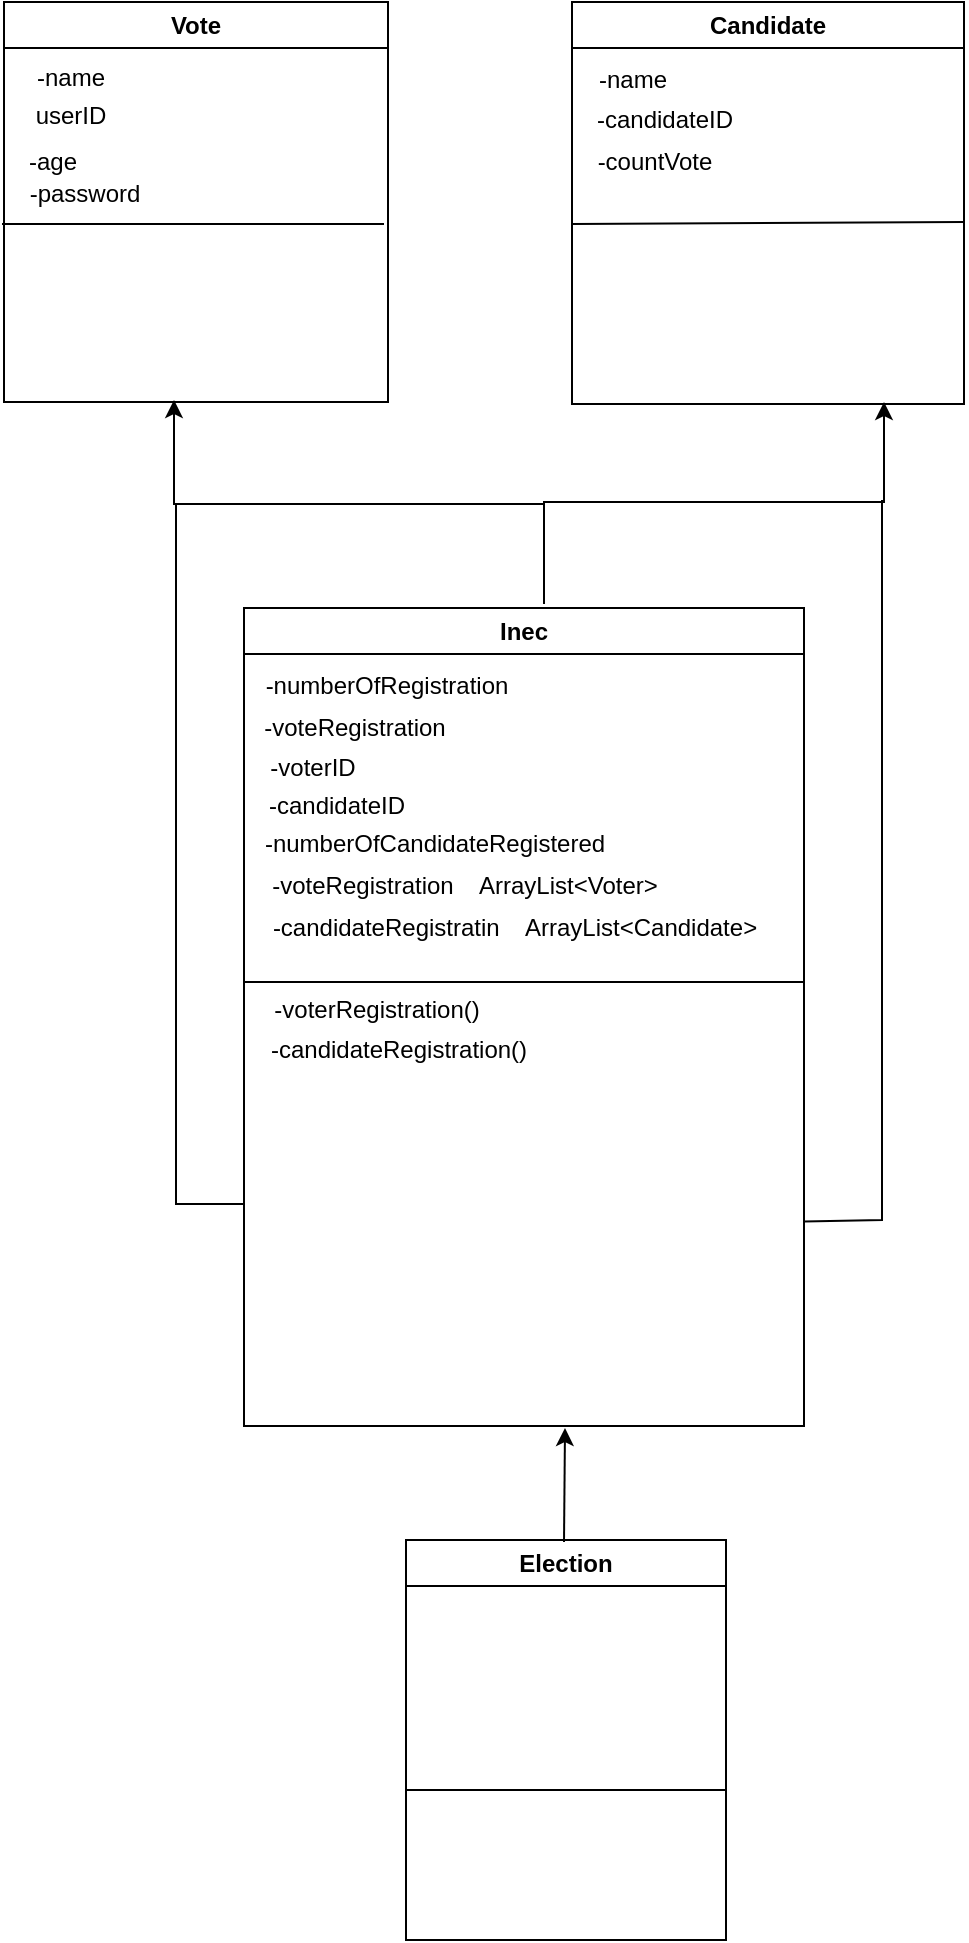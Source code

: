 <mxfile version="25.0.1">
  <diagram name="Page-1" id="uhRgSy8MNYvzWCT_v4EA">
    <mxGraphModel dx="1290" dy="621" grid="1" gridSize="10" guides="1" tooltips="1" connect="1" arrows="1" fold="1" page="1" pageScale="1" pageWidth="850" pageHeight="1100" math="0" shadow="0">
      <root>
        <mxCell id="0" />
        <mxCell id="1" parent="0" />
        <mxCell id="ujKQxyjkaApGMPCNpli_-1" value="Vote" style="swimlane;whiteSpace=wrap;html=1;startSize=23;" parent="1" vertex="1">
          <mxGeometry x="200" y="170" width="192" height="200" as="geometry" />
        </mxCell>
        <mxCell id="YSKjW9QsskC6ZYnmGTx8-3" value="-password" style="text;html=1;align=center;verticalAlign=middle;resizable=0;points=[];autosize=1;strokeColor=none;fillColor=none;" parent="ujKQxyjkaApGMPCNpli_-1" vertex="1">
          <mxGeometry y="81" width="80" height="30" as="geometry" />
        </mxCell>
        <mxCell id="ujKQxyjkaApGMPCNpli_-4" value="-age" style="text;html=1;align=center;verticalAlign=middle;resizable=0;points=[];autosize=1;strokeColor=none;fillColor=none;" parent="ujKQxyjkaApGMPCNpli_-1" vertex="1">
          <mxGeometry x="-1" y="65" width="50" height="30" as="geometry" />
        </mxCell>
        <mxCell id="ujKQxyjkaApGMPCNpli_-3" value="userID" style="text;html=1;align=center;verticalAlign=middle;resizable=0;points=[];autosize=1;strokeColor=none;fillColor=none;" parent="ujKQxyjkaApGMPCNpli_-1" vertex="1">
          <mxGeometry x="3" y="42" width="60" height="30" as="geometry" />
        </mxCell>
        <mxCell id="ujKQxyjkaApGMPCNpli_-2" value="-name" style="text;html=1;align=center;verticalAlign=middle;resizable=0;points=[];autosize=1;strokeColor=none;fillColor=none;" parent="ujKQxyjkaApGMPCNpli_-1" vertex="1">
          <mxGeometry x="3" y="23" width="60" height="30" as="geometry" />
        </mxCell>
        <mxCell id="ujKQxyjkaApGMPCNpli_-5" value="" style="endArrow=none;html=1;rounded=0;" parent="ujKQxyjkaApGMPCNpli_-1" edge="1">
          <mxGeometry width="50" height="50" relative="1" as="geometry">
            <mxPoint x="-1" y="111" as="sourcePoint" />
            <mxPoint x="190" y="111" as="targetPoint" />
          </mxGeometry>
        </mxCell>
        <mxCell id="ujKQxyjkaApGMPCNpli_-8" value="Candidate" style="swimlane;whiteSpace=wrap;html=1;" parent="1" vertex="1">
          <mxGeometry x="484" y="170" width="196" height="201" as="geometry" />
        </mxCell>
        <mxCell id="YSKjW9QsskC6ZYnmGTx8-7" value="" style="endArrow=none;html=1;rounded=0;" parent="ujKQxyjkaApGMPCNpli_-8" edge="1">
          <mxGeometry width="50" height="50" relative="1" as="geometry">
            <mxPoint y="111" as="sourcePoint" />
            <mxPoint x="196" y="110" as="targetPoint" />
          </mxGeometry>
        </mxCell>
        <mxCell id="YSKjW9QsskC6ZYnmGTx8-6" value="Inec" style="swimlane;whiteSpace=wrap;html=1;startSize=23;" parent="1" vertex="1">
          <mxGeometry x="320" y="473" width="280" height="409" as="geometry" />
        </mxCell>
        <mxCell id="YSKjW9QsskC6ZYnmGTx8-21" value="" style="endArrow=none;html=1;rounded=0;" parent="YSKjW9QsskC6ZYnmGTx8-6" edge="1">
          <mxGeometry width="50" height="50" relative="1" as="geometry">
            <mxPoint x="-0.5" y="187" as="sourcePoint" />
            <mxPoint x="280" y="187" as="targetPoint" />
          </mxGeometry>
        </mxCell>
        <mxCell id="J7cfStO0mkX40FQBruFq-1" value="-numberOfRegistration" style="text;html=1;align=center;verticalAlign=middle;resizable=0;points=[];autosize=1;strokeColor=none;fillColor=none;" vertex="1" parent="YSKjW9QsskC6ZYnmGTx8-6">
          <mxGeometry x="1" y="24" width="140" height="30" as="geometry" />
        </mxCell>
        <mxCell id="YSKjW9QsskC6ZYnmGTx8-8" value="" style="endArrow=classic;html=1;rounded=0;" parent="1" edge="1">
          <mxGeometry width="50" height="50" relative="1" as="geometry">
            <mxPoint x="470" y="471" as="sourcePoint" />
            <mxPoint x="640" y="370" as="targetPoint" />
            <Array as="points">
              <mxPoint x="470" y="420" />
              <mxPoint x="640" y="420" />
            </Array>
          </mxGeometry>
        </mxCell>
        <mxCell id="YSKjW9QsskC6ZYnmGTx8-9" value="" style="endArrow=classic;html=1;rounded=0;" parent="1" edge="1">
          <mxGeometry width="50" height="50" relative="1" as="geometry">
            <mxPoint x="470" y="421" as="sourcePoint" />
            <mxPoint x="285" y="369" as="targetPoint" />
            <Array as="points">
              <mxPoint x="285" y="421" />
            </Array>
          </mxGeometry>
        </mxCell>
        <mxCell id="YSKjW9QsskC6ZYnmGTx8-10" value="Election" style="swimlane;whiteSpace=wrap;html=1;" parent="1" vertex="1">
          <mxGeometry x="401" y="939" width="160" height="200" as="geometry" />
        </mxCell>
        <mxCell id="YSKjW9QsskC6ZYnmGTx8-22" value="" style="endArrow=none;html=1;rounded=0;" parent="YSKjW9QsskC6ZYnmGTx8-10" edge="1">
          <mxGeometry width="50" height="50" relative="1" as="geometry">
            <mxPoint y="125" as="sourcePoint" />
            <mxPoint x="160" y="125" as="targetPoint" />
          </mxGeometry>
        </mxCell>
        <mxCell id="YSKjW9QsskC6ZYnmGTx8-14" value="" style="endArrow=none;html=1;rounded=0;exitX=1;exitY=0.75;exitDx=0;exitDy=0;" parent="1" edge="1" source="YSKjW9QsskC6ZYnmGTx8-6">
          <mxGeometry width="50" height="50" relative="1" as="geometry">
            <mxPoint x="549" y="779" as="sourcePoint" />
            <mxPoint x="639" y="419" as="targetPoint" />
            <Array as="points">
              <mxPoint x="639" y="779" />
            </Array>
          </mxGeometry>
        </mxCell>
        <mxCell id="YSKjW9QsskC6ZYnmGTx8-15" value="" style="endArrow=none;html=1;rounded=0;" parent="1" edge="1">
          <mxGeometry width="50" height="50" relative="1" as="geometry">
            <mxPoint x="320" y="771" as="sourcePoint" />
            <mxPoint x="286" y="421" as="targetPoint" />
            <Array as="points">
              <mxPoint x="306" y="771" />
              <mxPoint x="286" y="771" />
            </Array>
          </mxGeometry>
        </mxCell>
        <mxCell id="YSKjW9QsskC6ZYnmGTx8-16" value="" style="endArrow=classic;html=1;rounded=0;" parent="1" edge="1">
          <mxGeometry width="50" height="50" relative="1" as="geometry">
            <mxPoint x="480" y="940" as="sourcePoint" />
            <mxPoint x="480.5" y="883" as="targetPoint" />
          </mxGeometry>
        </mxCell>
        <mxCell id="YSKjW9QsskC6ZYnmGTx8-17" value="-name" style="text;html=1;align=center;verticalAlign=middle;resizable=0;points=[];autosize=1;strokeColor=none;fillColor=none;" parent="1" vertex="1">
          <mxGeometry x="484" y="194" width="60" height="30" as="geometry" />
        </mxCell>
        <mxCell id="YSKjW9QsskC6ZYnmGTx8-18" value="-candidateID" style="text;html=1;align=center;verticalAlign=middle;resizable=0;points=[];autosize=1;strokeColor=none;fillColor=none;" parent="1" vertex="1">
          <mxGeometry x="485" y="214" width="90" height="30" as="geometry" />
        </mxCell>
        <mxCell id="YSKjW9QsskC6ZYnmGTx8-19" value="-countVote" style="text;html=1;align=center;verticalAlign=middle;resizable=0;points=[];autosize=1;strokeColor=none;fillColor=none;" parent="1" vertex="1">
          <mxGeometry x="485" y="235" width="80" height="30" as="geometry" />
        </mxCell>
        <mxCell id="J7cfStO0mkX40FQBruFq-2" value="-voteRegistration" style="text;html=1;align=center;verticalAlign=middle;resizable=0;points=[];autosize=1;strokeColor=none;fillColor=none;" vertex="1" parent="1">
          <mxGeometry x="320" y="518" width="110" height="30" as="geometry" />
        </mxCell>
        <mxCell id="J7cfStO0mkX40FQBruFq-3" value="-voterID" style="text;html=1;align=center;verticalAlign=middle;resizable=0;points=[];autosize=1;strokeColor=none;fillColor=none;" vertex="1" parent="1">
          <mxGeometry x="319" y="538" width="70" height="30" as="geometry" />
        </mxCell>
        <mxCell id="J7cfStO0mkX40FQBruFq-4" value="-candidateID" style="text;html=1;align=center;verticalAlign=middle;resizable=0;points=[];autosize=1;strokeColor=none;fillColor=none;" vertex="1" parent="1">
          <mxGeometry x="321" y="557" width="90" height="30" as="geometry" />
        </mxCell>
        <mxCell id="J7cfStO0mkX40FQBruFq-5" value="-numberOfCandidateRegistered" style="text;html=1;align=center;verticalAlign=middle;resizable=0;points=[];autosize=1;strokeColor=none;fillColor=none;" vertex="1" parent="1">
          <mxGeometry x="320" y="576" width="190" height="30" as="geometry" />
        </mxCell>
        <mxCell id="J7cfStO0mkX40FQBruFq-6" value="-voteRegistration&amp;nbsp; &amp;nbsp; ArrayList&amp;lt;Voter&amp;gt;" style="text;html=1;align=center;verticalAlign=middle;resizable=0;points=[];autosize=1;strokeColor=none;fillColor=none;" vertex="1" parent="1">
          <mxGeometry x="320" y="597" width="220" height="30" as="geometry" />
        </mxCell>
        <mxCell id="J7cfStO0mkX40FQBruFq-8" value="-candidateRegistratin&amp;nbsp; &amp;nbsp; ArrayList&amp;lt;Candidate&amp;gt;" style="text;html=1;align=center;verticalAlign=middle;resizable=0;points=[];autosize=1;strokeColor=none;fillColor=none;" vertex="1" parent="1">
          <mxGeometry x="320" y="618" width="270" height="30" as="geometry" />
        </mxCell>
        <mxCell id="J7cfStO0mkX40FQBruFq-9" value="-voterRegistration()" style="text;html=1;align=center;verticalAlign=middle;resizable=0;points=[];autosize=1;strokeColor=none;fillColor=none;" vertex="1" parent="1">
          <mxGeometry x="321" y="659" width="130" height="30" as="geometry" />
        </mxCell>
        <mxCell id="J7cfStO0mkX40FQBruFq-10" value="-candidateRegistration()" style="text;html=1;align=center;verticalAlign=middle;resizable=0;points=[];autosize=1;strokeColor=none;fillColor=none;" vertex="1" parent="1">
          <mxGeometry x="322" y="679" width="150" height="30" as="geometry" />
        </mxCell>
      </root>
    </mxGraphModel>
  </diagram>
</mxfile>

